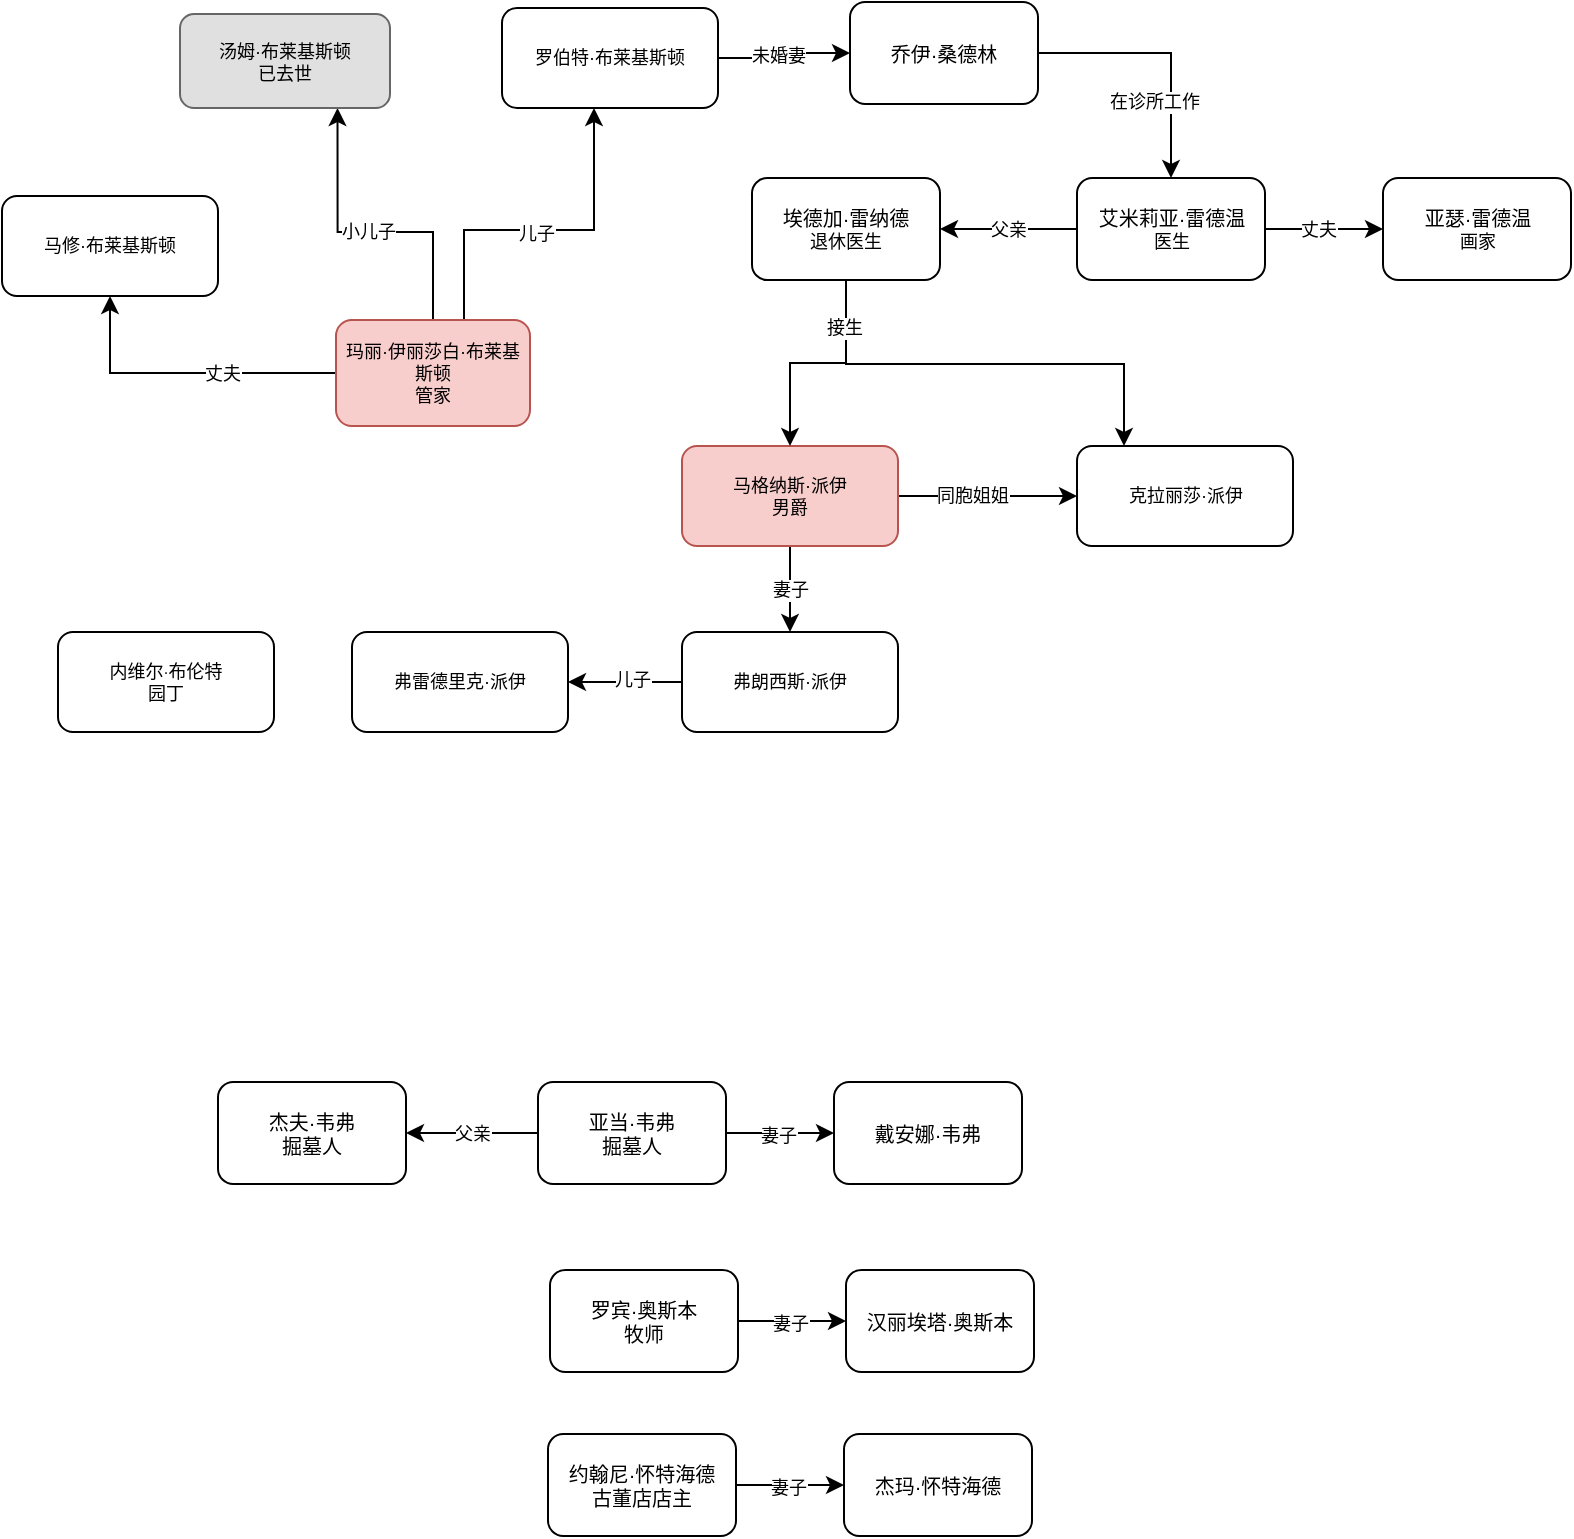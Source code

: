 <mxfile version="16.4.6" type="github">
  <diagram id="kHkTU6xeaGpGSH-ghrDY" name="Page-1">
    <mxGraphModel dx="1928" dy="1889" grid="0" gridSize="10" guides="1" tooltips="1" connect="1" arrows="1" fold="1" page="1" pageScale="1" pageWidth="827" pageHeight="1169" math="0" shadow="0">
      <root>
        <mxCell id="0" />
        <mxCell id="1" parent="0" />
        <mxCell id="qSFVLpms0hrkaBnBQ-_W-4" value="" style="edgeStyle=orthogonalEdgeStyle;rounded=0;orthogonalLoop=1;jettySize=auto;html=1;fontSize=9;" edge="1" parent="1" source="qSFVLpms0hrkaBnBQ-_W-1" target="qSFVLpms0hrkaBnBQ-_W-3">
          <mxGeometry relative="1" as="geometry" />
        </mxCell>
        <mxCell id="qSFVLpms0hrkaBnBQ-_W-5" value="妻子" style="edgeLabel;html=1;align=center;verticalAlign=middle;resizable=0;points=[];fontSize=9;" vertex="1" connectable="0" parent="qSFVLpms0hrkaBnBQ-_W-4">
          <mxGeometry x="0.061" y="-1" relative="1" as="geometry">
            <mxPoint x="1" y="-1" as="offset" />
          </mxGeometry>
        </mxCell>
        <mxCell id="qSFVLpms0hrkaBnBQ-_W-10" value="" style="edgeStyle=orthogonalEdgeStyle;rounded=0;orthogonalLoop=1;jettySize=auto;html=1;fontSize=9;" edge="1" parent="1" source="qSFVLpms0hrkaBnBQ-_W-1" target="qSFVLpms0hrkaBnBQ-_W-9">
          <mxGeometry relative="1" as="geometry" />
        </mxCell>
        <mxCell id="qSFVLpms0hrkaBnBQ-_W-11" value="同胞姐姐" style="edgeLabel;html=1;align=center;verticalAlign=middle;resizable=0;points=[];fontSize=9;" vertex="1" connectable="0" parent="qSFVLpms0hrkaBnBQ-_W-10">
          <mxGeometry x="-0.18" relative="1" as="geometry">
            <mxPoint as="offset" />
          </mxGeometry>
        </mxCell>
        <mxCell id="qSFVLpms0hrkaBnBQ-_W-1" value="&lt;span style=&quot;text-align: left; font-size: 9px;&quot;&gt;马格纳斯·派伊&lt;br style=&quot;font-size: 9px;&quot;&gt;男爵&lt;br style=&quot;font-size: 9px;&quot;&gt;&lt;/span&gt;" style="rounded=1;whiteSpace=wrap;html=1;sketch=0;fillColor=#f8cecc;strokeColor=#b85450;shadow=0;glass=0;fontSize=9;" vertex="1" parent="1">
          <mxGeometry x="168" y="216" width="108" height="50" as="geometry" />
        </mxCell>
        <mxCell id="qSFVLpms0hrkaBnBQ-_W-7" value="" style="edgeStyle=orthogonalEdgeStyle;rounded=0;orthogonalLoop=1;jettySize=auto;html=1;fontSize=9;" edge="1" parent="1" source="qSFVLpms0hrkaBnBQ-_W-3" target="qSFVLpms0hrkaBnBQ-_W-6">
          <mxGeometry relative="1" as="geometry" />
        </mxCell>
        <mxCell id="qSFVLpms0hrkaBnBQ-_W-8" value="儿子" style="edgeLabel;html=1;align=center;verticalAlign=middle;resizable=0;points=[];fontSize=9;" vertex="1" connectable="0" parent="qSFVLpms0hrkaBnBQ-_W-7">
          <mxGeometry x="-0.102" y="3" relative="1" as="geometry">
            <mxPoint y="-4" as="offset" />
          </mxGeometry>
        </mxCell>
        <mxCell id="qSFVLpms0hrkaBnBQ-_W-3" value="&lt;span style=&quot;text-align: left; font-size: 9px;&quot;&gt;弗朗西斯·派伊&lt;br style=&quot;font-size: 9px;&quot;&gt;&lt;/span&gt;" style="rounded=1;whiteSpace=wrap;html=1;sketch=0;shadow=0;glass=0;fontSize=9;" vertex="1" parent="1">
          <mxGeometry x="168" y="309" width="108" height="50" as="geometry" />
        </mxCell>
        <mxCell id="qSFVLpms0hrkaBnBQ-_W-6" value="&lt;span style=&quot;text-align: left; font-size: 9px;&quot;&gt;弗雷德里克·派伊&lt;br style=&quot;font-size: 9px;&quot;&gt;&lt;/span&gt;" style="rounded=1;whiteSpace=wrap;html=1;sketch=0;shadow=0;glass=0;fontSize=9;" vertex="1" parent="1">
          <mxGeometry x="3" y="309" width="108" height="50" as="geometry" />
        </mxCell>
        <mxCell id="qSFVLpms0hrkaBnBQ-_W-9" value="&lt;span style=&quot;text-align: left; font-size: 9px;&quot;&gt;克拉丽莎·派伊&lt;br style=&quot;font-size: 9px;&quot;&gt;&lt;/span&gt;" style="rounded=1;whiteSpace=wrap;html=1;sketch=0;shadow=0;glass=0;fontSize=9;" vertex="1" parent="1">
          <mxGeometry x="365.5" y="216" width="108" height="50" as="geometry" />
        </mxCell>
        <mxCell id="qSFVLpms0hrkaBnBQ-_W-16" value="" style="edgeStyle=orthogonalEdgeStyle;rounded=0;orthogonalLoop=1;jettySize=auto;html=1;fontSize=9;" edge="1" parent="1" source="qSFVLpms0hrkaBnBQ-_W-12" target="qSFVLpms0hrkaBnBQ-_W-13">
          <mxGeometry relative="1" as="geometry" />
        </mxCell>
        <mxCell id="qSFVLpms0hrkaBnBQ-_W-17" value="丈夫" style="edgeLabel;html=1;align=center;verticalAlign=middle;resizable=0;points=[];fontSize=9;" vertex="1" connectable="0" parent="qSFVLpms0hrkaBnBQ-_W-16">
          <mxGeometry x="-0.131" y="2" relative="1" as="geometry">
            <mxPoint x="9" y="-2" as="offset" />
          </mxGeometry>
        </mxCell>
        <mxCell id="qSFVLpms0hrkaBnBQ-_W-19" value="" style="edgeStyle=orthogonalEdgeStyle;rounded=0;orthogonalLoop=1;jettySize=auto;html=1;fontSize=9;" edge="1" parent="1" source="qSFVLpms0hrkaBnBQ-_W-12" target="qSFVLpms0hrkaBnBQ-_W-14">
          <mxGeometry relative="1" as="geometry">
            <Array as="points">
              <mxPoint x="59" y="108" />
              <mxPoint x="124" y="108" />
            </Array>
          </mxGeometry>
        </mxCell>
        <mxCell id="qSFVLpms0hrkaBnBQ-_W-20" value="儿子" style="edgeLabel;html=1;align=center;verticalAlign=middle;resizable=0;points=[];fontSize=9;" vertex="1" connectable="0" parent="qSFVLpms0hrkaBnBQ-_W-19">
          <mxGeometry x="-0.051" y="-2" relative="1" as="geometry">
            <mxPoint as="offset" />
          </mxGeometry>
        </mxCell>
        <mxCell id="qSFVLpms0hrkaBnBQ-_W-55" value="小儿子" style="edgeStyle=orthogonalEdgeStyle;rounded=0;orthogonalLoop=1;jettySize=auto;html=1;entryX=0.75;entryY=1;entryDx=0;entryDy=0;fontSize=9;fontColor=default;" edge="1" parent="1" source="qSFVLpms0hrkaBnBQ-_W-12" target="qSFVLpms0hrkaBnBQ-_W-15">
          <mxGeometry relative="1" as="geometry">
            <Array as="points">
              <mxPoint x="44" y="109" />
              <mxPoint x="-4" y="109" />
            </Array>
          </mxGeometry>
        </mxCell>
        <mxCell id="qSFVLpms0hrkaBnBQ-_W-12" value="&lt;span style=&quot;text-align: left; font-size: 9px;&quot;&gt;玛丽·伊丽莎白·布莱基斯顿&lt;br style=&quot;font-size: 9px;&quot;&gt;管家&lt;br style=&quot;font-size: 9px;&quot;&gt;&lt;/span&gt;" style="rounded=1;whiteSpace=wrap;html=1;sketch=0;fillColor=#f8cecc;strokeColor=#b85450;shadow=0;glass=0;fontColor=default;fontSize=9;" vertex="1" parent="1">
          <mxGeometry x="-5" y="153" width="97" height="53" as="geometry" />
        </mxCell>
        <mxCell id="qSFVLpms0hrkaBnBQ-_W-13" value="&lt;span style=&quot;text-align: left; font-size: 9px;&quot;&gt;马修·布莱基斯顿&lt;br style=&quot;font-size: 9px;&quot;&gt;&lt;/span&gt;" style="rounded=1;whiteSpace=wrap;html=1;sketch=0;shadow=0;glass=0;fontSize=9;" vertex="1" parent="1">
          <mxGeometry x="-172" y="91" width="108" height="50" as="geometry" />
        </mxCell>
        <mxCell id="qSFVLpms0hrkaBnBQ-_W-29" value="" style="edgeStyle=orthogonalEdgeStyle;rounded=0;orthogonalLoop=1;jettySize=auto;html=1;fontSize=9;fontColor=default;" edge="1" parent="1" source="qSFVLpms0hrkaBnBQ-_W-14" target="qSFVLpms0hrkaBnBQ-_W-28">
          <mxGeometry relative="1" as="geometry" />
        </mxCell>
        <mxCell id="qSFVLpms0hrkaBnBQ-_W-30" value="未婚妻" style="edgeLabel;html=1;align=center;verticalAlign=middle;resizable=0;points=[];fontSize=9;fontColor=default;" vertex="1" connectable="0" parent="qSFVLpms0hrkaBnBQ-_W-29">
          <mxGeometry x="0.148" y="-2" relative="1" as="geometry">
            <mxPoint x="-7" y="-1" as="offset" />
          </mxGeometry>
        </mxCell>
        <mxCell id="qSFVLpms0hrkaBnBQ-_W-14" value="&lt;span style=&quot;text-align: left; font-size: 9px;&quot;&gt;罗伯特·布莱基斯顿&lt;br style=&quot;font-size: 9px;&quot;&gt;&lt;/span&gt;" style="rounded=1;whiteSpace=wrap;html=1;sketch=0;shadow=0;glass=0;fontSize=9;" vertex="1" parent="1">
          <mxGeometry x="78" y="-3" width="108" height="50" as="geometry" />
        </mxCell>
        <mxCell id="qSFVLpms0hrkaBnBQ-_W-15" value="&lt;span style=&quot;text-align: left; font-size: 9px;&quot;&gt;汤姆·布莱基斯顿&lt;br style=&quot;font-size: 9px;&quot;&gt;已去世&lt;br style=&quot;font-size: 9px;&quot;&gt;&lt;/span&gt;" style="rounded=1;whiteSpace=wrap;html=1;sketch=0;fillColor=#E0E0E0;strokeColor=#666666;shadow=0;glass=0;gradientColor=none;fontSize=9;" vertex="1" parent="1">
          <mxGeometry x="-83" width="105" height="47" as="geometry" />
        </mxCell>
        <mxCell id="qSFVLpms0hrkaBnBQ-_W-21" value="&lt;span style=&quot;font-family: &amp;quot;helvetica neue&amp;quot;, helvetica, arial, &amp;quot;pingfang sc&amp;quot;, &amp;quot;hiragino sans gb&amp;quot;, &amp;quot;heiti sc&amp;quot;, &amp;quot;microsoft yahei&amp;quot;, &amp;quot;wenquanyi micro hei&amp;quot;, sans-serif; font-size: 9px; text-indent: 40px;&quot;&gt;内维尔·布伦特&lt;br style=&quot;font-size: 9px;&quot;&gt;&lt;/span&gt;&lt;span style=&quot;text-align: left; font-size: 9px;&quot;&gt;园丁&lt;br style=&quot;font-size: 9px;&quot;&gt;&lt;/span&gt;" style="rounded=1;whiteSpace=wrap;html=1;sketch=0;shadow=0;glass=0;fontSize=9;fontColor=default;labelBackgroundColor=none;" vertex="1" parent="1">
          <mxGeometry x="-144" y="309" width="108" height="50" as="geometry" />
        </mxCell>
        <mxCell id="qSFVLpms0hrkaBnBQ-_W-22" value="&lt;span style=&quot;text-align: left&quot;&gt;&lt;font size=&quot;1&quot;&gt;杰夫·韦弗&lt;br&gt;掘墓人&lt;/font&gt;&lt;br style=&quot;font-size: 9px&quot;&gt;&lt;/span&gt;" style="rounded=1;whiteSpace=wrap;html=1;sketch=0;shadow=0;glass=0;fontSize=9;" vertex="1" parent="1">
          <mxGeometry x="-64" y="534" width="94" height="51" as="geometry" />
        </mxCell>
        <mxCell id="qSFVLpms0hrkaBnBQ-_W-25" value="父亲" style="edgeStyle=orthogonalEdgeStyle;rounded=0;orthogonalLoop=1;jettySize=auto;html=1;fontSize=9;fontColor=default;" edge="1" parent="1" source="qSFVLpms0hrkaBnBQ-_W-23" target="qSFVLpms0hrkaBnBQ-_W-22">
          <mxGeometry relative="1" as="geometry" />
        </mxCell>
        <mxCell id="qSFVLpms0hrkaBnBQ-_W-26" value="" style="edgeStyle=orthogonalEdgeStyle;rounded=0;orthogonalLoop=1;jettySize=auto;html=1;fontSize=9;fontColor=default;" edge="1" parent="1" source="qSFVLpms0hrkaBnBQ-_W-23" target="qSFVLpms0hrkaBnBQ-_W-24">
          <mxGeometry relative="1" as="geometry" />
        </mxCell>
        <mxCell id="qSFVLpms0hrkaBnBQ-_W-27" value="妻子" style="edgeLabel;html=1;align=center;verticalAlign=middle;resizable=0;points=[];fontSize=9;fontColor=default;" vertex="1" connectable="0" parent="qSFVLpms0hrkaBnBQ-_W-26">
          <mxGeometry x="0.226" y="1" relative="1" as="geometry">
            <mxPoint x="-7" y="2" as="offset" />
          </mxGeometry>
        </mxCell>
        <mxCell id="qSFVLpms0hrkaBnBQ-_W-23" value="&lt;span style=&quot;text-align: left&quot;&gt;&lt;font size=&quot;1&quot;&gt;亚当·韦弗&lt;br&gt;掘墓人&lt;/font&gt;&lt;br style=&quot;font-size: 9px&quot;&gt;&lt;/span&gt;" style="rounded=1;whiteSpace=wrap;html=1;sketch=0;shadow=0;glass=0;fontSize=9;" vertex="1" parent="1">
          <mxGeometry x="96" y="534" width="94" height="51" as="geometry" />
        </mxCell>
        <mxCell id="qSFVLpms0hrkaBnBQ-_W-24" value="&lt;span style=&quot;text-align: left&quot;&gt;&lt;font size=&quot;1&quot;&gt;戴安娜·韦弗&lt;/font&gt;&lt;br style=&quot;font-size: 9px&quot;&gt;&lt;/span&gt;" style="rounded=1;whiteSpace=wrap;html=1;sketch=0;shadow=0;glass=0;fontSize=9;" vertex="1" parent="1">
          <mxGeometry x="244" y="534" width="94" height="51" as="geometry" />
        </mxCell>
        <mxCell id="qSFVLpms0hrkaBnBQ-_W-48" style="edgeStyle=orthogonalEdgeStyle;rounded=0;orthogonalLoop=1;jettySize=auto;html=1;fontSize=9;fontColor=default;" edge="1" parent="1" source="qSFVLpms0hrkaBnBQ-_W-28" target="qSFVLpms0hrkaBnBQ-_W-37">
          <mxGeometry relative="1" as="geometry" />
        </mxCell>
        <mxCell id="qSFVLpms0hrkaBnBQ-_W-49" value="在诊所工作" style="edgeLabel;html=1;align=center;verticalAlign=middle;resizable=0;points=[];fontSize=9;fontColor=default;" vertex="1" connectable="0" parent="qSFVLpms0hrkaBnBQ-_W-48">
          <mxGeometry x="-0.054" y="3" relative="1" as="geometry">
            <mxPoint x="-3" y="27" as="offset" />
          </mxGeometry>
        </mxCell>
        <mxCell id="qSFVLpms0hrkaBnBQ-_W-28" value="&lt;span style=&quot;text-align: left&quot;&gt;&lt;font size=&quot;1&quot;&gt;乔伊·桑德林&lt;/font&gt;&lt;br style=&quot;font-size: 9px&quot;&gt;&lt;/span&gt;" style="rounded=1;whiteSpace=wrap;html=1;sketch=0;shadow=0;glass=0;fontSize=9;" vertex="1" parent="1">
          <mxGeometry x="252" y="-6" width="94" height="51" as="geometry" />
        </mxCell>
        <mxCell id="qSFVLpms0hrkaBnBQ-_W-33" value="" style="edgeStyle=orthogonalEdgeStyle;rounded=0;orthogonalLoop=1;jettySize=auto;html=1;fontSize=9;fontColor=default;" edge="1" parent="1" source="qSFVLpms0hrkaBnBQ-_W-35" target="qSFVLpms0hrkaBnBQ-_W-36">
          <mxGeometry relative="1" as="geometry" />
        </mxCell>
        <mxCell id="qSFVLpms0hrkaBnBQ-_W-34" value="妻子" style="edgeLabel;html=1;align=center;verticalAlign=middle;resizable=0;points=[];fontSize=9;fontColor=default;" vertex="1" connectable="0" parent="qSFVLpms0hrkaBnBQ-_W-33">
          <mxGeometry x="0.226" y="1" relative="1" as="geometry">
            <mxPoint x="-7" y="2" as="offset" />
          </mxGeometry>
        </mxCell>
        <mxCell id="qSFVLpms0hrkaBnBQ-_W-35" value="&lt;span style=&quot;text-align: left&quot;&gt;&lt;font size=&quot;1&quot;&gt;罗宾·奥斯本&lt;br&gt;牧师&lt;/font&gt;&lt;br style=&quot;font-size: 9px&quot;&gt;&lt;/span&gt;" style="rounded=1;whiteSpace=wrap;html=1;sketch=0;shadow=0;glass=0;fontSize=9;" vertex="1" parent="1">
          <mxGeometry x="102" y="628" width="94" height="51" as="geometry" />
        </mxCell>
        <mxCell id="qSFVLpms0hrkaBnBQ-_W-36" value="&lt;span style=&quot;text-align: left&quot;&gt;&lt;font size=&quot;1&quot;&gt;汉丽埃塔·奥斯本&lt;/font&gt;&lt;br style=&quot;font-size: 9px&quot;&gt;&lt;/span&gt;" style="rounded=1;whiteSpace=wrap;html=1;sketch=0;shadow=0;glass=0;fontSize=9;" vertex="1" parent="1">
          <mxGeometry x="250" y="628" width="94" height="51" as="geometry" />
        </mxCell>
        <mxCell id="qSFVLpms0hrkaBnBQ-_W-39" value="" style="edgeStyle=orthogonalEdgeStyle;rounded=0;orthogonalLoop=1;jettySize=auto;html=1;fontSize=9;fontColor=default;" edge="1" parent="1" source="qSFVLpms0hrkaBnBQ-_W-37" target="qSFVLpms0hrkaBnBQ-_W-38">
          <mxGeometry relative="1" as="geometry" />
        </mxCell>
        <mxCell id="qSFVLpms0hrkaBnBQ-_W-43" value="父亲" style="edgeLabel;html=1;align=center;verticalAlign=middle;resizable=0;points=[];fontSize=9;fontColor=default;" vertex="1" connectable="0" parent="qSFVLpms0hrkaBnBQ-_W-39">
          <mxGeometry x="0.048" y="2" relative="1" as="geometry">
            <mxPoint x="1" y="-2" as="offset" />
          </mxGeometry>
        </mxCell>
        <mxCell id="qSFVLpms0hrkaBnBQ-_W-41" value="" style="edgeStyle=orthogonalEdgeStyle;rounded=0;orthogonalLoop=1;jettySize=auto;html=1;fontSize=9;fontColor=default;" edge="1" parent="1" source="qSFVLpms0hrkaBnBQ-_W-37" target="qSFVLpms0hrkaBnBQ-_W-40">
          <mxGeometry relative="1" as="geometry" />
        </mxCell>
        <mxCell id="qSFVLpms0hrkaBnBQ-_W-42" value="丈夫" style="edgeLabel;html=1;align=center;verticalAlign=middle;resizable=0;points=[];fontSize=9;fontColor=default;" vertex="1" connectable="0" parent="qSFVLpms0hrkaBnBQ-_W-41">
          <mxGeometry x="-0.205" y="-1" relative="1" as="geometry">
            <mxPoint x="3" y="-1" as="offset" />
          </mxGeometry>
        </mxCell>
        <mxCell id="qSFVLpms0hrkaBnBQ-_W-37" value="&lt;span style=&quot;text-align: left&quot;&gt;&lt;font size=&quot;1&quot;&gt;艾米莉亚·雷德温&lt;br&gt;&lt;/font&gt;医生&lt;br style=&quot;font-size: 9px&quot;&gt;&lt;/span&gt;" style="rounded=1;whiteSpace=wrap;html=1;sketch=0;shadow=0;glass=0;fontSize=9;" vertex="1" parent="1">
          <mxGeometry x="365.5" y="82" width="94" height="51" as="geometry" />
        </mxCell>
        <mxCell id="qSFVLpms0hrkaBnBQ-_W-50" value="" style="edgeStyle=orthogonalEdgeStyle;rounded=0;orthogonalLoop=1;jettySize=auto;html=1;fontSize=9;fontColor=default;" edge="1" parent="1" source="qSFVLpms0hrkaBnBQ-_W-38" target="qSFVLpms0hrkaBnBQ-_W-1">
          <mxGeometry relative="1" as="geometry" />
        </mxCell>
        <mxCell id="qSFVLpms0hrkaBnBQ-_W-52" style="edgeStyle=orthogonalEdgeStyle;rounded=0;orthogonalLoop=1;jettySize=auto;html=1;fontSize=9;fontColor=default;" edge="1" parent="1" source="qSFVLpms0hrkaBnBQ-_W-38" target="qSFVLpms0hrkaBnBQ-_W-9">
          <mxGeometry relative="1" as="geometry">
            <Array as="points">
              <mxPoint x="250" y="175" />
              <mxPoint x="389" y="175" />
            </Array>
          </mxGeometry>
        </mxCell>
        <mxCell id="qSFVLpms0hrkaBnBQ-_W-53" value="接生" style="edgeLabel;html=1;align=center;verticalAlign=middle;resizable=0;points=[];fontSize=9;fontColor=default;" vertex="1" connectable="0" parent="qSFVLpms0hrkaBnBQ-_W-52">
          <mxGeometry x="-0.831" y="4" relative="1" as="geometry">
            <mxPoint x="-5" y="5" as="offset" />
          </mxGeometry>
        </mxCell>
        <mxCell id="qSFVLpms0hrkaBnBQ-_W-38" value="&lt;span style=&quot;text-align: left&quot;&gt;&lt;font size=&quot;1&quot;&gt;埃德加·雷纳德&lt;br&gt;&lt;/font&gt;退休医生&lt;br style=&quot;font-size: 9px&quot;&gt;&lt;/span&gt;" style="rounded=1;whiteSpace=wrap;html=1;sketch=0;shadow=0;glass=0;fontSize=9;" vertex="1" parent="1">
          <mxGeometry x="203" y="82" width="94" height="51" as="geometry" />
        </mxCell>
        <mxCell id="qSFVLpms0hrkaBnBQ-_W-40" value="&lt;span style=&quot;text-align: left&quot;&gt;&lt;font size=&quot;1&quot;&gt;亚瑟·雷德温&lt;br&gt;&lt;/font&gt;画家&lt;br style=&quot;font-size: 9px&quot;&gt;&lt;/span&gt;" style="rounded=1;whiteSpace=wrap;html=1;sketch=0;shadow=0;glass=0;fontSize=9;" vertex="1" parent="1">
          <mxGeometry x="518.5" y="82" width="94" height="51" as="geometry" />
        </mxCell>
        <mxCell id="qSFVLpms0hrkaBnBQ-_W-44" value="" style="edgeStyle=orthogonalEdgeStyle;rounded=0;orthogonalLoop=1;jettySize=auto;html=1;fontSize=9;fontColor=default;" edge="1" parent="1" source="qSFVLpms0hrkaBnBQ-_W-46" target="qSFVLpms0hrkaBnBQ-_W-47">
          <mxGeometry relative="1" as="geometry" />
        </mxCell>
        <mxCell id="qSFVLpms0hrkaBnBQ-_W-45" value="妻子" style="edgeLabel;html=1;align=center;verticalAlign=middle;resizable=0;points=[];fontSize=9;fontColor=default;" vertex="1" connectable="0" parent="qSFVLpms0hrkaBnBQ-_W-44">
          <mxGeometry x="0.226" y="1" relative="1" as="geometry">
            <mxPoint x="-7" y="2" as="offset" />
          </mxGeometry>
        </mxCell>
        <mxCell id="qSFVLpms0hrkaBnBQ-_W-46" value="&lt;span style=&quot;text-align: left&quot;&gt;&lt;font size=&quot;1&quot;&gt;约翰尼·怀特海德&lt;br&gt;古董店店主&lt;/font&gt;&lt;br style=&quot;font-size: 9px&quot;&gt;&lt;/span&gt;" style="rounded=1;whiteSpace=wrap;html=1;sketch=0;shadow=0;glass=0;fontSize=9;" vertex="1" parent="1">
          <mxGeometry x="101" y="710" width="94" height="51" as="geometry" />
        </mxCell>
        <mxCell id="qSFVLpms0hrkaBnBQ-_W-47" value="&lt;span style=&quot;text-align: left&quot;&gt;&lt;font size=&quot;1&quot;&gt;杰玛·怀特海德&lt;/font&gt;&lt;br style=&quot;font-size: 9px&quot;&gt;&lt;/span&gt;" style="rounded=1;whiteSpace=wrap;html=1;sketch=0;shadow=0;glass=0;fontSize=9;" vertex="1" parent="1">
          <mxGeometry x="249" y="710" width="94" height="51" as="geometry" />
        </mxCell>
      </root>
    </mxGraphModel>
  </diagram>
</mxfile>
